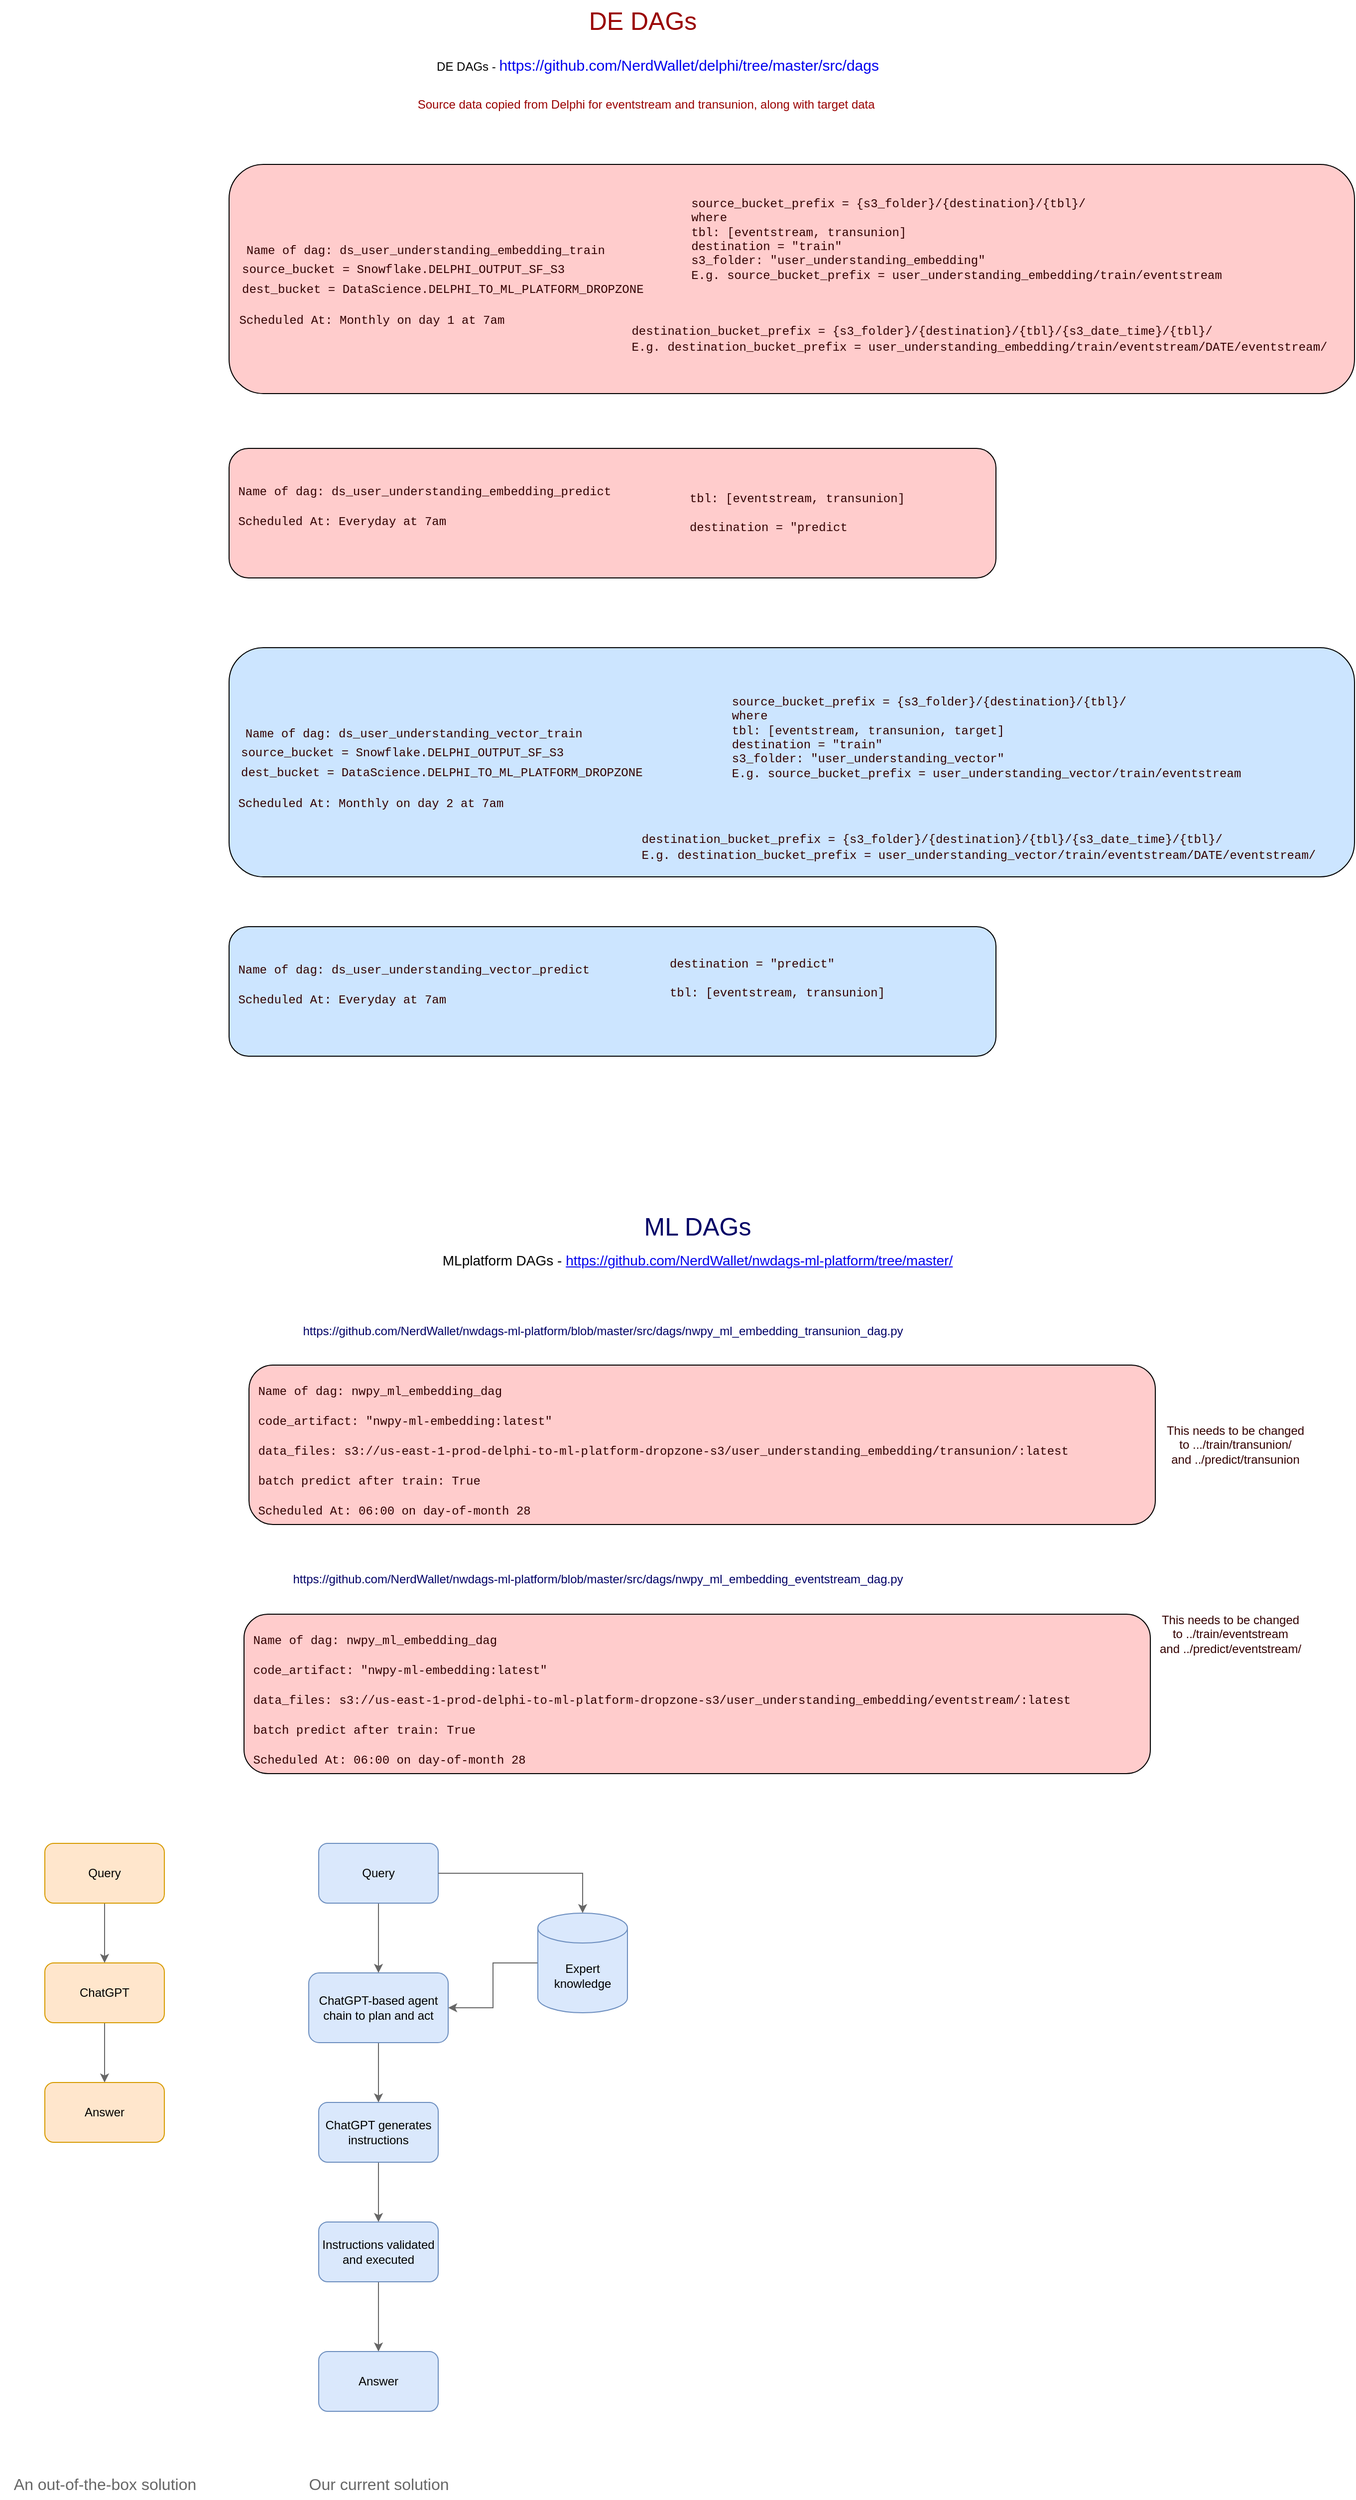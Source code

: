 <mxfile version="22.0.8" type="github">
  <diagram id="J3DCZBRzC3aoTUAwQ61n" name="Page-1">
    <mxGraphModel dx="2156" dy="1817" grid="1" gridSize="10" guides="1" tooltips="1" connect="1" arrows="1" fold="1" page="1" pageScale="1" pageWidth="850" pageHeight="1100" math="0" shadow="0">
      <root>
        <mxCell id="0" />
        <mxCell id="1" parent="0" />
        <mxCell id="DPSiODVmER1UZPMJQLEv-35" value="Source data copied from Delphi for eventstream and transunion, along with target data&amp;nbsp;" style="text;html=1;strokeColor=none;fillColor=none;align=center;verticalAlign=middle;rounded=0;labelBackgroundColor=none;fontColor=#990000;" parent="1" vertex="1">
          <mxGeometry x="150" y="-910" width="60" height="30" as="geometry" />
        </mxCell>
        <mxCell id="DPSiODVmER1UZPMJQLEv-47" style="edgeStyle=orthogonalEdgeStyle;rounded=0;orthogonalLoop=1;jettySize=auto;html=1;exitX=0;exitY=0;exitDx=63.75;exitDy=80;exitPerimeter=0;fontColor=#000000;entryX=0.703;entryY=0.986;entryDx=0;entryDy=0;entryPerimeter=0;" parent="1" edge="1">
          <mxGeometry relative="1" as="geometry">
            <mxPoint x="809.51" y="519.02" as="targetPoint" />
          </mxGeometry>
        </mxCell>
        <mxCell id="DPSiODVmER1UZPMJQLEv-51" value="&lt;font style=&quot;font-size: 14px;&quot;&gt;MLplatform DAGs - &lt;a href=&quot;https://github.com/NerdWallet/delphi/tree/master/src/dags&quot;&gt;https://github.com/NerdWallet/nwdags-ml-platform/tree/master/&lt;/a&gt;&lt;/font&gt;" style="text;html=1;align=center;verticalAlign=middle;resizable=0;points=[];autosize=1;strokeColor=none;fillColor=none;fontColor=#000000;" parent="1" vertex="1">
          <mxGeometry x="-40" y="250" width="540" height="30" as="geometry" />
        </mxCell>
        <mxCell id="DPSiODVmER1UZPMJQLEv-52" value="DE DAGs -&amp;nbsp;&lt;a style=&quot;box-sizing: inherit; text-decoration-line: none; font-family: Slack-Lato, Slack-Fractions, appleLogo, sans-serif; font-size: 15px; font-variant-ligatures: common-ligatures; text-align: left;&quot; data-remove-tab-index=&quot;true&quot; tabindex=&quot;-1&quot; rel=&quot;noopener noreferrer&quot; href=&quot;https://github.com/NerdWallet/delphi/tree/master/src/dags&quot; data-sk=&quot;tooltip_parent&quot; data-stringify-link=&quot;https://github.com/NerdWallet/delphi/tree/master/src/dags&quot; class=&quot;c-link&quot; target=&quot;_blank&quot;&gt;https://github.com/NerdWallet/delphi/tree/master/src/dags&lt;/a&gt;" style="text;html=1;align=center;verticalAlign=middle;resizable=0;points=[];autosize=1;strokeColor=none;fillColor=none;fontColor=#000000;" parent="1" vertex="1">
          <mxGeometry x="-45" y="-950" width="470" height="30" as="geometry" />
        </mxCell>
        <mxCell id="9Zdf6GrbdQyKHOPBXZbT-1" value="&lt;font color=&quot;#990000&quot; style=&quot;font-size: 25px;&quot;&gt;DE DAGs&lt;/font&gt;" style="text;html=1;align=center;verticalAlign=middle;resizable=0;points=[];autosize=1;strokeColor=none;fillColor=none;" parent="1" vertex="1">
          <mxGeometry x="110" y="-1000" width="130" height="40" as="geometry" />
        </mxCell>
        <mxCell id="9Zdf6GrbdQyKHOPBXZbT-2" value="&lt;font color=&quot;#000066&quot;&gt;ML DAGs&lt;/font&gt;" style="text;html=1;align=center;verticalAlign=middle;resizable=0;points=[];autosize=1;strokeColor=none;fillColor=none;fontSize=25;" parent="1" vertex="1">
          <mxGeometry x="165" y="210" width="130" height="40" as="geometry" />
        </mxCell>
        <mxCell id="9Zdf6GrbdQyKHOPBXZbT-4" value="&lt;span style=&quot;caret-color: rgb(165, 214, 255); font-family: ui-monospace, SFMono-Regular, &amp;quot;SF Mono&amp;quot;, Menlo, Consolas, &amp;quot;Liberation Mono&amp;quot;, monospace; font-size: 12px; text-size-adjust: auto;&quot;&gt;&lt;font color=&quot;#330000&quot;&gt;&lt;span style=&quot;white-space: pre;&quot;&gt; &lt;/span&gt;Name of dag: nwpy_ml_embedding_dag&lt;br&gt;&lt;span style=&quot;box-sizing: border-box; caret-color: rgb(201, 209, 217); text-size-adjust: auto;&quot; class=&quot;pl-s1&quot;&gt;&lt;span style=&quot;box-sizing: border-box;&quot; data-hydro-click-hmac=&quot;99df0de95a7838768272debd3a4633718ef6220060d011ebce648fd38299e85e&quot; data-hydro-click=&quot;{&amp;quot;event_type&amp;quot;:&amp;quot;code_navigation.click_on_symbol&amp;quot;,&amp;quot;payload&amp;quot;:{&amp;quot;action&amp;quot;:&amp;quot;click_on_symbol&amp;quot;,&amp;quot;repository_id&amp;quot;:171959319,&amp;quot;ref&amp;quot;:&amp;quot;master&amp;quot;,&amp;quot;language&amp;quot;:&amp;quot;Python&amp;quot;,&amp;quot;backend&amp;quot;:&amp;quot;ALEPH_PRECISE&amp;quot;,&amp;quot;code_nav_context&amp;quot;:&amp;quot;BLOB_VIEW&amp;quot;,&amp;quot;retry_backend&amp;quot;:&amp;quot;&amp;quot;,&amp;quot;originating_url&amp;quot;:&amp;quot;https://github.com/NerdWallet/nwdags-ml-platform/find-definition?q=code_artifact&amp;amp;blob_path=src%2Fdags%2Fnwpy_ml_embedding_eventstream_dag.py&amp;amp;ref=master&amp;amp;language=Python&amp;amp;row=12&amp;amp;col=0&amp;amp;code_nav_context=BLOB_VIEW&amp;quot;,&amp;quot;user_id&amp;quot;:102988599}}&quot; class=&quot;pl-token&quot;&gt;&lt;span style=&quot;white-space: pre;&quot;&gt; &lt;/span&gt;code_artifact:&lt;/span&gt;&lt;/span&gt;&lt;span style=&quot;caret-color: rgb(201, 209, 217); text-size-adjust: auto;&quot;&gt;&amp;nbsp;&lt;/span&gt;&lt;span style=&quot;box-sizing: border-box; text-size-adjust: auto;&quot; class=&quot;pl-s&quot;&gt;&quot;nwpy-ml-embedding:latest&quot;&lt;br&gt;&lt;span style=&quot;text-size-adjust: auto;&quot;&gt;&lt;span style=&quot;white-space: pre;&quot;&gt; &lt;/span&gt;data_files: s3://us-east-1-prod-delphi-to-ml-platform-dropzone-s3/user_understanding_embedding/transunion/:latest&lt;br&gt;&lt;/span&gt;&lt;/span&gt;&lt;span style=&quot;white-space: pre;&quot;&gt; &lt;/span&gt;batch predict after train: True&amp;nbsp;&lt;br&gt;&lt;/font&gt;&lt;span style=&quot;caret-color: rgb(139, 148, 158); text-size-adjust: auto;&quot;&gt;&lt;font color=&quot;#330000&quot;&gt;&lt;span style=&quot;white-space: pre;&quot;&gt; &lt;/span&gt;Scheduled At: 06:00 on day-of-month 28&lt;/font&gt;&lt;/span&gt;&lt;br&gt;&lt;/span&gt;" style="rounded=1;whiteSpace=wrap;html=1;fontSize=25;fontColor=#000066;align=left;fillColor=#FFCCCC;" parent="1" vertex="1">
          <mxGeometry x="-220" y="370" width="910" height="160" as="geometry" />
        </mxCell>
        <mxCell id="9Zdf6GrbdQyKHOPBXZbT-5" value="&lt;font style=&quot;font-size: 12px;&quot;&gt;https://github.com/NerdWallet/nwdags-ml-platform/blob/master/src/dags/nwpy_ml_embedding_transunion_dag.py&lt;/font&gt;" style="text;html=1;align=center;verticalAlign=middle;resizable=0;points=[];autosize=1;strokeColor=none;fillColor=none;fontSize=25;fontColor=#000066;" parent="1" vertex="1">
          <mxGeometry x="-180" y="310" width="630" height="40" as="geometry" />
        </mxCell>
        <mxCell id="9Zdf6GrbdQyKHOPBXZbT-6" value="https://github.com/NerdWallet/nwdags-ml-platform/blob/master/src/dags/nwpy_ml_embedding_eventstream_dag.py" style="text;html=1;align=center;verticalAlign=middle;resizable=0;points=[];autosize=1;strokeColor=none;fillColor=none;fontSize=12;fontColor=#000066;" parent="1" vertex="1">
          <mxGeometry x="-190" y="570" width="640" height="30" as="geometry" />
        </mxCell>
        <mxCell id="9Zdf6GrbdQyKHOPBXZbT-8" value="&lt;span style=&quot;caret-color: rgb(165, 214, 255); font-family: ui-monospace, SFMono-Regular, &amp;quot;SF Mono&amp;quot;, Menlo, Consolas, &amp;quot;Liberation Mono&amp;quot;, monospace; font-size: 12px; text-size-adjust: auto;&quot;&gt;&lt;font color=&quot;#330000&quot;&gt;&lt;span style=&quot;white-space: pre;&quot;&gt; &lt;/span&gt;Name of dag: nwpy_ml_embedding_dag&lt;br&gt;&lt;span style=&quot;box-sizing: border-box; caret-color: rgb(201, 209, 217); text-size-adjust: auto;&quot; class=&quot;pl-s1&quot;&gt;&lt;span style=&quot;box-sizing: border-box;&quot; data-hydro-click-hmac=&quot;99df0de95a7838768272debd3a4633718ef6220060d011ebce648fd38299e85e&quot; data-hydro-click=&quot;{&amp;quot;event_type&amp;quot;:&amp;quot;code_navigation.click_on_symbol&amp;quot;,&amp;quot;payload&amp;quot;:{&amp;quot;action&amp;quot;:&amp;quot;click_on_symbol&amp;quot;,&amp;quot;repository_id&amp;quot;:171959319,&amp;quot;ref&amp;quot;:&amp;quot;master&amp;quot;,&amp;quot;language&amp;quot;:&amp;quot;Python&amp;quot;,&amp;quot;backend&amp;quot;:&amp;quot;ALEPH_PRECISE&amp;quot;,&amp;quot;code_nav_context&amp;quot;:&amp;quot;BLOB_VIEW&amp;quot;,&amp;quot;retry_backend&amp;quot;:&amp;quot;&amp;quot;,&amp;quot;originating_url&amp;quot;:&amp;quot;https://github.com/NerdWallet/nwdags-ml-platform/find-definition?q=code_artifact&amp;amp;blob_path=src%2Fdags%2Fnwpy_ml_embedding_eventstream_dag.py&amp;amp;ref=master&amp;amp;language=Python&amp;amp;row=12&amp;amp;col=0&amp;amp;code_nav_context=BLOB_VIEW&amp;quot;,&amp;quot;user_id&amp;quot;:102988599}}&quot; class=&quot;pl-token&quot;&gt;&lt;span style=&quot;white-space: pre;&quot;&gt; &lt;/span&gt;code_artifact:&lt;/span&gt;&lt;/span&gt;&lt;span style=&quot;caret-color: rgb(201, 209, 217); text-size-adjust: auto;&quot;&gt;&amp;nbsp;&lt;/span&gt;&lt;span style=&quot;box-sizing: border-box; text-size-adjust: auto;&quot; class=&quot;pl-s&quot;&gt;&quot;nwpy-ml-embedding:latest&quot;&lt;br&gt;&lt;span style=&quot;text-size-adjust: auto;&quot;&gt;&lt;span style=&quot;white-space: pre;&quot;&gt; &lt;/span&gt;data_files: s3://us-east-1-prod-delphi-to-ml-platform-dropzone-s3/user_understanding_embedding/eventstream/:latest&lt;br&gt;&lt;/span&gt;&lt;/span&gt;&lt;span style=&quot;white-space: pre;&quot;&gt; &lt;/span&gt;batch predict after train: True&amp;nbsp;&lt;br&gt;&lt;/font&gt;&lt;span style=&quot;caret-color: rgb(139, 148, 158); text-size-adjust: auto;&quot;&gt;&lt;font color=&quot;#330000&quot;&gt;&lt;span style=&quot;white-space: pre;&quot;&gt; &lt;/span&gt;Scheduled At: 06:00 on day-of-month 28&lt;/font&gt;&lt;/span&gt;&lt;br&gt;&lt;/span&gt;" style="rounded=1;whiteSpace=wrap;html=1;fontSize=25;fontColor=#000066;align=left;fillColor=#FFCCCC;" parent="1" vertex="1">
          <mxGeometry x="-225" y="620" width="910" height="160" as="geometry" />
        </mxCell>
        <mxCell id="9Zdf6GrbdQyKHOPBXZbT-9" value="This needs to be changed &lt;br&gt;to .../train/transunion/&lt;br&gt;and ../predict/transunion" style="text;html=1;align=center;verticalAlign=middle;resizable=0;points=[];autosize=1;strokeColor=none;fillColor=none;fontSize=12;fontColor=#330000;" parent="1" vertex="1">
          <mxGeometry x="690" y="420" width="160" height="60" as="geometry" />
        </mxCell>
        <mxCell id="9Zdf6GrbdQyKHOPBXZbT-11" value="This needs to be changed&lt;br&gt;to ../train/eventstream&lt;br&gt;and ../predict/eventstream/" style="text;html=1;align=center;verticalAlign=middle;resizable=0;points=[];autosize=1;strokeColor=none;fillColor=none;fontSize=12;fontColor=#330000;" parent="1" vertex="1">
          <mxGeometry x="680" y="610" width="170" height="60" as="geometry" />
        </mxCell>
        <mxCell id="9Zdf6GrbdQyKHOPBXZbT-12" value="&lt;span style=&quot;caret-color: rgb(165, 214, 255); font-family: ui-monospace, SFMono-Regular, &amp;quot;SF Mono&amp;quot;, Menlo, Consolas, &amp;quot;Liberation Mono&amp;quot;, monospace; font-size: 12px; text-size-adjust: auto;&quot;&gt;&lt;font color=&quot;#330000&quot;&gt;&lt;span style=&quot;&quot;&gt;&lt;/span&gt;&amp;nbsp; Name of dag:&amp;nbsp;&lt;/font&gt;&lt;span style=&quot;text-size-adjust: auto;&quot;&gt;&lt;font color=&quot;#330000&quot;&gt;ds_user_understanding_embedding_train&lt;/font&gt;&lt;/span&gt;&lt;font color=&quot;#330000&quot;&gt;&lt;span style=&quot;box-sizing: border-box; text-size-adjust: auto;&quot; class=&quot;pl-s&quot;&gt;&lt;br&gt;&lt;/span&gt;&lt;/font&gt;&lt;table style=&quot;border-spacing: 0px; border-collapse: collapse; tab-size: 8; caret-color: rgb(201, 209, 217); color: rgb(201, 209, 217); font-family: -apple-system, BlinkMacSystemFont, &amp;quot;Segoe UI&amp;quot;, Helvetica, Arial, sans-serif, &amp;quot;Apple Color Emoji&amp;quot;, &amp;quot;Segoe UI Emoji&amp;quot;; font-size: 14px; text-indent: 0px; text-size-adjust: auto;&quot; data-tagsearch-path=&quot;src/dags/ds_user_understanding_embedding_train.py&quot; data-tagsearch-lang=&quot;Python&quot; data-paste-markdown-skip=&quot;&quot; data-tab-size=&quot;8&quot; class=&quot;highlight tab-size js-file-line-container js-code-nav-container js-tagsearch-file&quot;&gt;&lt;tbody style=&quot;box-sizing: border-box;&quot;&gt;&lt;tr style=&quot;box-sizing: border-box;&quot;&gt;&lt;td style=&quot;box-sizing: border-box; padding: 0px 10px; position: relative; line-height: 20px; vertical-align: top; overflow: visible; font-family: ui-monospace, SFMono-Regular, &amp;quot;SF Mono&amp;quot;, Menlo, Consolas, &amp;quot;Liberation Mono&amp;quot;, monospace; font-size: 12px; overflow-wrap: normal;&quot; class=&quot;blob-code blob-code-inner js-file-line&quot; id=&quot;LC97&quot;&gt;&lt;font color=&quot;#330000&quot;&gt;&lt;span style=&quot;box-sizing: border-box;&quot; class=&quot;pl-s1&quot;&gt;&lt;span style=&quot;box-sizing: border-box;&quot; data-hydro-click-hmac=&quot;109a80b43960c4553f395644fe2ccf0aec0a5eb89b3a8d28cb28b147ef513796&quot; data-hydro-click=&quot;{&amp;quot;event_type&amp;quot;:&amp;quot;code_navigation.click_on_symbol&amp;quot;,&amp;quot;payload&amp;quot;:{&amp;quot;action&amp;quot;:&amp;quot;click_on_symbol&amp;quot;,&amp;quot;repository_id&amp;quot;:181556173,&amp;quot;ref&amp;quot;:&amp;quot;master&amp;quot;,&amp;quot;language&amp;quot;:&amp;quot;Python&amp;quot;,&amp;quot;backend&amp;quot;:&amp;quot;ALEPH_PRECISE&amp;quot;,&amp;quot;code_nav_context&amp;quot;:&amp;quot;BLOB_VIEW&amp;quot;,&amp;quot;retry_backend&amp;quot;:&amp;quot;&amp;quot;,&amp;quot;originating_url&amp;quot;:&amp;quot;https://github.com/NerdWallet/delphi/find-definition?q=source_bucket&amp;amp;blob_path=src%2Fdags%2Fds_user_understanding_embedding_train.py&amp;amp;ref=master&amp;amp;language=Python&amp;amp;row=96&amp;amp;col=4&amp;amp;code_nav_context=BLOB_VIEW&amp;quot;,&amp;quot;user_id&amp;quot;:102988599}}&quot; class=&quot;pl-token&quot;&gt;source_bucket&lt;/span&gt;&lt;/span&gt; &lt;span style=&quot;box-sizing: border-box;&quot; class=&quot;pl-c1&quot;&gt;=&lt;/span&gt; &lt;span style=&quot;box-sizing: border-box;&quot; class=&quot;pl-v&quot;&gt;&lt;span style=&quot;box-sizing: border-box;&quot; data-hydro-click-hmac=&quot;73d62aa70737c8d351bc3a8c4cdc957c9038c24f1d045db1ce19f86236ac29a8&quot; data-hydro-click=&quot;{&amp;quot;event_type&amp;quot;:&amp;quot;code_navigation.click_on_symbol&amp;quot;,&amp;quot;payload&amp;quot;:{&amp;quot;action&amp;quot;:&amp;quot;click_on_symbol&amp;quot;,&amp;quot;repository_id&amp;quot;:181556173,&amp;quot;ref&amp;quot;:&amp;quot;master&amp;quot;,&amp;quot;language&amp;quot;:&amp;quot;Python&amp;quot;,&amp;quot;backend&amp;quot;:&amp;quot;ALEPH_PRECISE&amp;quot;,&amp;quot;code_nav_context&amp;quot;:&amp;quot;BLOB_VIEW&amp;quot;,&amp;quot;retry_backend&amp;quot;:&amp;quot;&amp;quot;,&amp;quot;originating_url&amp;quot;:&amp;quot;https://github.com/NerdWallet/delphi/find-definition?q=Snowflake&amp;amp;blob_path=src%2Fdags%2Fds_user_understanding_embedding_train.py&amp;amp;ref=master&amp;amp;language=Python&amp;amp;row=96&amp;amp;col=20&amp;amp;code_nav_context=BLOB_VIEW&amp;quot;,&amp;quot;user_id&amp;quot;:102988599}}&quot; class=&quot;pl-token&quot;&gt;Snowflake&lt;/span&gt;&lt;/span&gt;.&lt;span style=&quot;box-sizing: border-box;&quot; class=&quot;pl-v&quot;&gt;&lt;span style=&quot;box-sizing: border-box;&quot; data-hydro-click-hmac=&quot;b24b44c922259c218b8df5f90505d8a2d99cfd51ebf09edaeb7dfe16132a4b1c&quot; data-hydro-click=&quot;{&amp;quot;event_type&amp;quot;:&amp;quot;code_navigation.click_on_symbol&amp;quot;,&amp;quot;payload&amp;quot;:{&amp;quot;action&amp;quot;:&amp;quot;click_on_symbol&amp;quot;,&amp;quot;repository_id&amp;quot;:181556173,&amp;quot;ref&amp;quot;:&amp;quot;master&amp;quot;,&amp;quot;language&amp;quot;:&amp;quot;Python&amp;quot;,&amp;quot;backend&amp;quot;:&amp;quot;ALEPH_PRECISE&amp;quot;,&amp;quot;code_nav_context&amp;quot;:&amp;quot;BLOB_VIEW&amp;quot;,&amp;quot;retry_backend&amp;quot;:&amp;quot;&amp;quot;,&amp;quot;originating_url&amp;quot;:&amp;quot;https://github.com/NerdWallet/delphi/find-definition?q=DELPHI_OUTPUT_SF_S3&amp;amp;blob_path=src%2Fdags%2Fds_user_understanding_embedding_train.py&amp;amp;ref=master&amp;amp;language=Python&amp;amp;row=96&amp;amp;col=30&amp;amp;code_nav_context=BLOB_VIEW&amp;quot;,&amp;quot;user_id&amp;quot;:102988599}}&quot; class=&quot;pl-token&quot;&gt;DELPHI_OUTPUT_SF_S3&lt;br&gt;&lt;/span&gt;&lt;/span&gt;dest_bucket&amp;nbsp;&lt;/font&gt;&lt;span style=&quot;color: rgb(51, 0, 0); box-sizing: border-box;&quot; class=&quot;pl-c1&quot;&gt;=&lt;/span&gt;&lt;span style=&quot;color: rgb(51, 0, 0);&quot;&gt;&amp;nbsp;&lt;/span&gt;&lt;span style=&quot;color: rgb(51, 0, 0); box-sizing: border-box;&quot; class=&quot;pl-v&quot;&gt;DataScience&lt;/span&gt;&lt;span style=&quot;color: rgb(51, 0, 0);&quot;&gt;.&lt;/span&gt;&lt;span style=&quot;color: rgb(51, 0, 0); box-sizing: border-box;&quot; class=&quot;pl-v&quot;&gt;DELPHI_TO_ML_PLATFORM_DROPZONE&lt;/span&gt;&lt;br&gt;&lt;font style=&quot;caret-color: rgb(165, 214, 255);&quot; color=&quot;#330000&quot;&gt;&lt;/font&gt;&lt;/td&gt;&lt;/tr&gt;&lt;/tbody&gt;&lt;/table&gt;&lt;font color=&quot;#330000&quot;&gt;&lt;span style=&quot;caret-color: rgb(139, 148, 158); text-size-adjust: auto;&quot;&gt;&amp;nbsp;Scheduled At:&amp;nbsp;&lt;/span&gt;&lt;span style=&quot;caret-color: rgb(139, 148, 158); text-size-adjust: auto;&quot;&gt;Monthly on day 1 at 7am&lt;/span&gt;&lt;/font&gt;&lt;br&gt;&lt;/span&gt;" style="rounded=1;whiteSpace=wrap;html=1;fontSize=25;fontColor=#000066;align=left;labelBackgroundColor=none;labelBorderColor=#FFCCCC;fillColor=#FFCCCC;" parent="1" vertex="1">
          <mxGeometry x="-240" y="-835" width="1130" height="230" as="geometry" />
        </mxCell>
        <mxCell id="9Zdf6GrbdQyKHOPBXZbT-13" value="&lt;div style=&quot;text-align: left;&quot;&gt;&lt;span style=&quot;font-family: ui-monospace, SFMono-Regular, &amp;quot;SF Mono&amp;quot;, Menlo, Consolas, &amp;quot;Liberation Mono&amp;quot;, monospace; caret-color: rgb(165, 214, 255); background-color: initial;&quot;&gt;source_bucket_prefix = {s3_folder}/{destination}/{tbl}/&amp;nbsp;&lt;/span&gt;&lt;/div&gt;&lt;span style=&quot;caret-color: rgb(165, 214, 255); font-family: ui-monospace, SFMono-Regular, &amp;quot;SF Mono&amp;quot;, Menlo, Consolas, &amp;quot;Liberation Mono&amp;quot;, monospace; text-size-adjust: auto;&quot;&gt;&lt;div style=&quot;text-align: left;&quot;&gt;&lt;span style=&quot;background-color: initial;&quot;&gt;where&lt;/span&gt;&lt;/div&gt;&lt;div style=&quot;text-align: left;&quot;&gt;&lt;span style=&quot;background-color: initial;&quot;&gt;tbl: [eventstream, transunion]&lt;/span&gt;&lt;/div&gt;&lt;span style=&quot;box-sizing: border-box; caret-color: rgb(201, 209, 217); text-size-adjust: auto;&quot; class=&quot;pl-s1&quot;&gt;&lt;div style=&quot;text-align: left;&quot;&gt;&lt;span style=&quot;background-color: initial; box-sizing: border-box; text-size-adjust: auto;&quot; class=&quot;pl-s1&quot;&gt;&lt;span style=&quot;box-sizing: border-box;&quot; data-hydro-click-hmac=&quot;4c4b5418053c10e5418f59fdbc634f6265f1a797ad5dd90bd82aa4c5bea79886&quot; data-hydro-click=&quot;{&amp;quot;event_type&amp;quot;:&amp;quot;code_navigation.click_on_symbol&amp;quot;,&amp;quot;payload&amp;quot;:{&amp;quot;action&amp;quot;:&amp;quot;click_on_symbol&amp;quot;,&amp;quot;repository_id&amp;quot;:181556173,&amp;quot;ref&amp;quot;:&amp;quot;master&amp;quot;,&amp;quot;language&amp;quot;:&amp;quot;Python&amp;quot;,&amp;quot;backend&amp;quot;:&amp;quot;ALEPH_PRECISE&amp;quot;,&amp;quot;code_nav_context&amp;quot;:&amp;quot;BLOB_VIEW&amp;quot;,&amp;quot;retry_backend&amp;quot;:&amp;quot;&amp;quot;,&amp;quot;originating_url&amp;quot;:&amp;quot;https://github.com/NerdWallet/delphi/find-definition?q=destination&amp;amp;blob_path=src%2Fdags%2Fds_user_understanding_embedding_train.py&amp;amp;ref=master&amp;amp;language=Python&amp;amp;row=34&amp;amp;col=0&amp;amp;code_nav_context=BLOB_VIEW&amp;quot;,&amp;quot;user_id&amp;quot;:102988599}}&quot; class=&quot;pl-token&quot;&gt;destination&lt;/span&gt;&lt;/span&gt;&lt;span style=&quot;background-color: initial; text-size-adjust: auto;&quot;&gt; &lt;/span&gt;&lt;span style=&quot;caret-color: rgb(165, 214, 255); background-color: initial; box-sizing: border-box; text-size-adjust: auto;&quot; class=&quot;pl-c1&quot;&gt;=&lt;/span&gt;&lt;span style=&quot;background-color: initial; text-size-adjust: auto;&quot;&gt; &lt;/span&gt;&lt;span style=&quot;caret-color: rgb(165, 214, 255); background-color: initial; box-sizing: border-box; text-size-adjust: auto;&quot; class=&quot;pl-s&quot;&gt;&quot;train&quot;&lt;/span&gt;&lt;/div&gt;&lt;/span&gt;&lt;span style=&quot;box-sizing: border-box; text-size-adjust: auto;&quot; class=&quot;pl-s&quot;&gt;&lt;div style=&quot;text-align: left;&quot;&gt;&lt;span style=&quot;background-color: initial; box-sizing: border-box; text-size-adjust: auto;&quot; class=&quot;pl-s&quot;&gt;s3_folder&lt;/span&gt;&lt;span style=&quot;background-color: initial; caret-color: rgb(201, 209, 217); text-size-adjust: auto;&quot;&gt;: &lt;/span&gt;&lt;span style=&quot;background-color: initial; box-sizing: border-box; text-size-adjust: auto;&quot; class=&quot;pl-s&quot;&gt;&quot;user_understanding_embedding&quot;&lt;/span&gt;&lt;/div&gt;&lt;div style=&quot;text-align: left;&quot;&gt;E.g. source_bucket_prefix = user_understanding_embedding/train/eventstream&lt;/div&gt;&lt;/span&gt;&lt;/span&gt;" style="text;html=1;align=center;verticalAlign=middle;resizable=0;points=[];autosize=1;strokeColor=none;fillColor=none;fontSize=12;fontColor=#330000;" parent="1" vertex="1">
          <mxGeometry x="210" y="-810" width="560" height="100" as="geometry" />
        </mxCell>
        <mxCell id="9Zdf6GrbdQyKHOPBXZbT-14" value="&lt;span style=&quot;caret-color: rgb(165, 214, 255); font-family: ui-monospace, SFMono-Regular, &amp;quot;SF Mono&amp;quot;, Menlo, Consolas, &amp;quot;Liberation Mono&amp;quot;, monospace; text-size-adjust: auto;&quot;&gt;&amp;nbsp;destination_bucket_prefix = {s3_folder}/{destination}/{tbl}/{s3_date_time}/{tbl}/&lt;br&gt;&amp;nbsp;E.g. destination_bucket_prefix = user_understanding_embedding/train/eventstream/DATE/eventstream/&lt;br&gt;&lt;/span&gt;" style="text;html=1;align=left;verticalAlign=middle;resizable=0;points=[];autosize=1;strokeColor=none;fillColor=none;fontSize=12;fontColor=#330000;" parent="1" vertex="1">
          <mxGeometry x="155" y="-680" width="730" height="40" as="geometry" />
        </mxCell>
        <mxCell id="9Zdf6GrbdQyKHOPBXZbT-18" value="&lt;div style=&quot;&quot;&gt;&lt;span style=&quot;caret-color: rgb(139, 148, 158); font-family: ui-monospace, SFMono-Regular, &amp;quot;SF Mono&amp;quot;, Menlo, Consolas, &amp;quot;Liberation Mono&amp;quot;, monospace;&quot;&gt;&amp;nbsp;&lt;/span&gt;&lt;font style=&quot;background-color: initial; font-family: ui-monospace, SFMono-Regular, &amp;quot;SF Mono&amp;quot;, Menlo, Consolas, &amp;quot;Liberation Mono&amp;quot;, monospace; caret-color: rgb(165, 214, 255);&quot; color=&quot;#330000&quot;&gt;Name of dag:&amp;nbsp;&lt;/font&gt;&lt;span style=&quot;background-color: initial; color: rgb(0, 0, 102); font-family: ui-monospace, SFMono-Regular, &amp;quot;SF Mono&amp;quot;, Menlo, Consolas, &amp;quot;Liberation Mono&amp;quot;, monospace; caret-color: rgb(165, 214, 255); text-size-adjust: auto;&quot;&gt;&lt;font color=&quot;#330000&quot;&gt;ds_user_understanding_embedding_predict&lt;/font&gt;&lt;/span&gt;&lt;br&gt;&lt;/div&gt;&lt;div style=&quot;&quot;&gt;&lt;span style=&quot;background-color: initial; color: rgb(0, 0, 102); font-family: ui-monospace, SFMono-Regular, &amp;quot;SF Mono&amp;quot;, Menlo, Consolas, &amp;quot;Liberation Mono&amp;quot;, monospace; caret-color: rgb(165, 214, 255); text-size-adjust: auto;&quot;&gt;&lt;font color=&quot;#330000&quot;&gt;&lt;br&gt;&lt;/font&gt;&lt;/span&gt;&lt;/div&gt;&lt;span style=&quot;text-align: center; color: rgb(0, 0, 102); font-family: ui-monospace, SFMono-Regular, &amp;quot;SF Mono&amp;quot;, Menlo, Consolas, &amp;quot;Liberation Mono&amp;quot;, monospace; caret-color: rgb(165, 214, 255); text-size-adjust: auto;&quot;&gt;&lt;/span&gt;&lt;span style=&quot;color: rgb(0, 0, 102); font-family: ui-monospace, SFMono-Regular, &amp;quot;SF Mono&amp;quot;, Menlo, Consolas, &amp;quot;Liberation Mono&amp;quot;, monospace; font-size: 12px; font-style: normal; font-variant-ligatures: normal; font-variant-caps: normal; font-weight: 400; letter-spacing: normal; orphans: 2; text-indent: 0px; text-transform: none; widows: 2; word-spacing: 0px; -webkit-text-stroke-width: 0px; caret-color: rgb(165, 214, 255); background-color: rgb(248, 249, 250); text-decoration-thickness: initial; text-decoration-style: initial; text-decoration-color: initial; text-size-adjust: auto;&quot;&gt;&lt;span style=&quot;color: rgb(51, 0, 0); caret-color: rgb(139, 148, 158); text-size-adjust: auto;&quot;&gt;&lt;div style=&quot;&quot;&gt;&lt;span style=&quot;text-size-adjust: auto;&quot;&gt;&amp;nbsp;Scheduled At:&amp;nbsp;&lt;/span&gt;&lt;span style=&quot;text-size-adjust: auto;&quot;&gt;Everyday at 7am&amp;nbsp;&lt;/span&gt;&lt;/div&gt;&lt;/span&gt;&lt;/span&gt;&lt;font face=&quot;ui-monospace, SFMono-Regular, SF Mono, Menlo, Consolas, Liberation Mono, monospace&quot; style=&quot;orphans: 2; text-indent: 0px; widows: 2; background-color: rgb(248, 249, 250); text-decoration-thickness: initial; text-decoration-style: initial; text-decoration-color: initial;&quot;&gt;&lt;div style=&quot;caret-color: rgb(165, 214, 255);&quot;&gt;&lt;br&gt;&lt;/div&gt;&lt;/font&gt;" style="rounded=1;whiteSpace=wrap;html=1;labelBackgroundColor=none;fontSize=12;fontColor=#330000;align=left;fillColor=#FFCCCC;" parent="1" vertex="1">
          <mxGeometry x="-240" y="-550" width="770" height="130" as="geometry" />
        </mxCell>
        <mxCell id="9Zdf6GrbdQyKHOPBXZbT-19" value="&lt;span style=&quot;font-family: ui-monospace, SFMono-Regular, &amp;quot;SF Mono&amp;quot;, Menlo, Consolas, &amp;quot;Liberation Mono&amp;quot;, monospace; box-sizing: border-box; text-size-adjust: auto;&quot; class=&quot;pl-s1&quot;&gt;&lt;div style=&quot;text-align: left;&quot;&gt;&lt;span style=&quot;caret-color: rgb(201, 209, 217); background-color: initial; box-sizing: border-box; text-size-adjust: auto;&quot; class=&quot;pl-s1&quot;&gt;tbl: [eventstream, transunion]&lt;/span&gt;&lt;/div&gt;&lt;div style=&quot;text-align: left;&quot;&gt;&lt;span style=&quot;caret-color: rgb(201, 209, 217); background-color: initial; box-sizing: border-box; text-size-adjust: auto;&quot; class=&quot;pl-s1&quot;&gt;&lt;br&gt;&lt;/span&gt;&lt;/div&gt;&lt;div style=&quot;text-align: left;&quot;&gt;&lt;span style=&quot;caret-color: rgb(201, 209, 217); background-color: initial; box-sizing: border-box; text-size-adjust: auto;&quot; class=&quot;pl-s1&quot;&gt;destination&lt;/span&gt;&lt;span style=&quot;caret-color: rgb(201, 209, 217); background-color: initial; text-size-adjust: auto;&quot;&gt;&amp;nbsp;&lt;/span&gt;&lt;span style=&quot;caret-color: rgb(165, 214, 255); background-color: initial; box-sizing: border-box; text-size-adjust: auto;&quot; class=&quot;pl-c1&quot;&gt;=&lt;/span&gt;&lt;span style=&quot;background-color: initial; text-size-adjust: auto;&quot;&gt;&lt;span style=&quot;caret-color: rgb(201, 209, 217);&quot;&gt;&amp;nbsp;&lt;/span&gt;&lt;span style=&quot;caret-color: rgb(165, 214, 255);&quot;&gt;&quot;predict&lt;/span&gt;&lt;/span&gt;&lt;/div&gt;&lt;/span&gt;&lt;span style=&quot;font-family: ui-monospace, SFMono-Regular, &amp;quot;SF Mono&amp;quot;, Menlo, Consolas, &amp;quot;Liberation Mono&amp;quot;, monospace; caret-color: rgb(165, 214, 255); box-sizing: border-box; text-size-adjust: auto;&quot; class=&quot;pl-s&quot;&gt;&lt;/span&gt;" style="text;html=1;align=center;verticalAlign=middle;resizable=0;points=[];autosize=1;strokeColor=none;fillColor=none;fontSize=12;fontColor=#330000;" parent="1" vertex="1">
          <mxGeometry x="210" y="-515" width="240" height="60" as="geometry" />
        </mxCell>
        <mxCell id="9Zdf6GrbdQyKHOPBXZbT-20" value="&lt;span style=&quot;caret-color: rgb(165, 214, 255); font-family: ui-monospace, SFMono-Regular, &amp;quot;SF Mono&amp;quot;, Menlo, Consolas, &amp;quot;Liberation Mono&amp;quot;, monospace; font-size: 12px; text-size-adjust: auto;&quot;&gt;&lt;font color=&quot;#330000&quot;&gt;&lt;span style=&quot;&quot;&gt;&lt;/span&gt;&amp;nbsp; Name of dag:&amp;nbsp;&lt;/font&gt;&lt;span style=&quot;text-size-adjust: auto;&quot;&gt;&lt;font color=&quot;#330000&quot;&gt;ds_user_understanding_vector_train&lt;/font&gt;&lt;/span&gt;&lt;font color=&quot;#330000&quot;&gt;&lt;span style=&quot;box-sizing: border-box; text-size-adjust: auto;&quot; class=&quot;pl-s&quot;&gt;&lt;br&gt;&lt;/span&gt;&lt;/font&gt;&lt;table style=&quot;border-spacing: 0px; border-collapse: collapse; tab-size: 8; caret-color: rgb(201, 209, 217); color: rgb(201, 209, 217); font-family: -apple-system, BlinkMacSystemFont, &amp;quot;Segoe UI&amp;quot;, Helvetica, Arial, sans-serif, &amp;quot;Apple Color Emoji&amp;quot;, &amp;quot;Segoe UI Emoji&amp;quot;; font-size: 14px; text-indent: 0px; text-size-adjust: auto;&quot; data-tagsearch-path=&quot;src/dags/ds_user_understanding_embedding_train.py&quot; data-tagsearch-lang=&quot;Python&quot; data-paste-markdown-skip=&quot;&quot; data-tab-size=&quot;8&quot; class=&quot;highlight tab-size js-file-line-container js-code-nav-container js-tagsearch-file&quot;&gt;&lt;tbody style=&quot;box-sizing: border-box;&quot;&gt;&lt;tr style=&quot;box-sizing: border-box;&quot;&gt;&lt;td style=&quot;box-sizing: border-box; padding: 0px 10px; position: relative; line-height: 20px; vertical-align: top; overflow: visible; font-family: ui-monospace, SFMono-Regular, &amp;quot;SF Mono&amp;quot;, Menlo, Consolas, &amp;quot;Liberation Mono&amp;quot;, monospace; font-size: 12px; overflow-wrap: normal;&quot; class=&quot;blob-code blob-code-inner js-file-line&quot; id=&quot;LC97&quot;&gt;&lt;font color=&quot;#330000&quot;&gt;&lt;span style=&quot;box-sizing: border-box;&quot; class=&quot;pl-s1&quot;&gt;&lt;span style=&quot;box-sizing: border-box;&quot; data-hydro-click-hmac=&quot;109a80b43960c4553f395644fe2ccf0aec0a5eb89b3a8d28cb28b147ef513796&quot; data-hydro-click=&quot;{&amp;quot;event_type&amp;quot;:&amp;quot;code_navigation.click_on_symbol&amp;quot;,&amp;quot;payload&amp;quot;:{&amp;quot;action&amp;quot;:&amp;quot;click_on_symbol&amp;quot;,&amp;quot;repository_id&amp;quot;:181556173,&amp;quot;ref&amp;quot;:&amp;quot;master&amp;quot;,&amp;quot;language&amp;quot;:&amp;quot;Python&amp;quot;,&amp;quot;backend&amp;quot;:&amp;quot;ALEPH_PRECISE&amp;quot;,&amp;quot;code_nav_context&amp;quot;:&amp;quot;BLOB_VIEW&amp;quot;,&amp;quot;retry_backend&amp;quot;:&amp;quot;&amp;quot;,&amp;quot;originating_url&amp;quot;:&amp;quot;https://github.com/NerdWallet/delphi/find-definition?q=source_bucket&amp;amp;blob_path=src%2Fdags%2Fds_user_understanding_embedding_train.py&amp;amp;ref=master&amp;amp;language=Python&amp;amp;row=96&amp;amp;col=4&amp;amp;code_nav_context=BLOB_VIEW&amp;quot;,&amp;quot;user_id&amp;quot;:102988599}}&quot; class=&quot;pl-token&quot;&gt;source_bucket&lt;/span&gt;&lt;/span&gt; &lt;span style=&quot;box-sizing: border-box;&quot; class=&quot;pl-c1&quot;&gt;=&lt;/span&gt; &lt;span style=&quot;box-sizing: border-box;&quot; class=&quot;pl-v&quot;&gt;&lt;span style=&quot;box-sizing: border-box;&quot; data-hydro-click-hmac=&quot;73d62aa70737c8d351bc3a8c4cdc957c9038c24f1d045db1ce19f86236ac29a8&quot; data-hydro-click=&quot;{&amp;quot;event_type&amp;quot;:&amp;quot;code_navigation.click_on_symbol&amp;quot;,&amp;quot;payload&amp;quot;:{&amp;quot;action&amp;quot;:&amp;quot;click_on_symbol&amp;quot;,&amp;quot;repository_id&amp;quot;:181556173,&amp;quot;ref&amp;quot;:&amp;quot;master&amp;quot;,&amp;quot;language&amp;quot;:&amp;quot;Python&amp;quot;,&amp;quot;backend&amp;quot;:&amp;quot;ALEPH_PRECISE&amp;quot;,&amp;quot;code_nav_context&amp;quot;:&amp;quot;BLOB_VIEW&amp;quot;,&amp;quot;retry_backend&amp;quot;:&amp;quot;&amp;quot;,&amp;quot;originating_url&amp;quot;:&amp;quot;https://github.com/NerdWallet/delphi/find-definition?q=Snowflake&amp;amp;blob_path=src%2Fdags%2Fds_user_understanding_embedding_train.py&amp;amp;ref=master&amp;amp;language=Python&amp;amp;row=96&amp;amp;col=20&amp;amp;code_nav_context=BLOB_VIEW&amp;quot;,&amp;quot;user_id&amp;quot;:102988599}}&quot; class=&quot;pl-token&quot;&gt;Snowflake&lt;/span&gt;&lt;/span&gt;.&lt;span style=&quot;box-sizing: border-box;&quot; class=&quot;pl-v&quot;&gt;&lt;span style=&quot;box-sizing: border-box;&quot; data-hydro-click-hmac=&quot;b24b44c922259c218b8df5f90505d8a2d99cfd51ebf09edaeb7dfe16132a4b1c&quot; data-hydro-click=&quot;{&amp;quot;event_type&amp;quot;:&amp;quot;code_navigation.click_on_symbol&amp;quot;,&amp;quot;payload&amp;quot;:{&amp;quot;action&amp;quot;:&amp;quot;click_on_symbol&amp;quot;,&amp;quot;repository_id&amp;quot;:181556173,&amp;quot;ref&amp;quot;:&amp;quot;master&amp;quot;,&amp;quot;language&amp;quot;:&amp;quot;Python&amp;quot;,&amp;quot;backend&amp;quot;:&amp;quot;ALEPH_PRECISE&amp;quot;,&amp;quot;code_nav_context&amp;quot;:&amp;quot;BLOB_VIEW&amp;quot;,&amp;quot;retry_backend&amp;quot;:&amp;quot;&amp;quot;,&amp;quot;originating_url&amp;quot;:&amp;quot;https://github.com/NerdWallet/delphi/find-definition?q=DELPHI_OUTPUT_SF_S3&amp;amp;blob_path=src%2Fdags%2Fds_user_understanding_embedding_train.py&amp;amp;ref=master&amp;amp;language=Python&amp;amp;row=96&amp;amp;col=30&amp;amp;code_nav_context=BLOB_VIEW&amp;quot;,&amp;quot;user_id&amp;quot;:102988599}}&quot; class=&quot;pl-token&quot;&gt;DELPHI_OUTPUT_SF_S3&lt;br&gt;&lt;/span&gt;&lt;/span&gt;dest_bucket&amp;nbsp;&lt;/font&gt;&lt;span style=&quot;color: rgb(51, 0, 0); box-sizing: border-box;&quot; class=&quot;pl-c1&quot;&gt;=&lt;/span&gt;&lt;span style=&quot;color: rgb(51, 0, 0);&quot;&gt;&amp;nbsp;&lt;/span&gt;&lt;span style=&quot;color: rgb(51, 0, 0); box-sizing: border-box;&quot; class=&quot;pl-v&quot;&gt;DataScience&lt;/span&gt;&lt;span style=&quot;color: rgb(51, 0, 0);&quot;&gt;.&lt;/span&gt;&lt;span style=&quot;color: rgb(51, 0, 0); box-sizing: border-box;&quot; class=&quot;pl-v&quot;&gt;DELPHI_TO_ML_PLATFORM_DROPZONE&lt;/span&gt;&lt;br&gt;&lt;font style=&quot;caret-color: rgb(165, 214, 255);&quot; color=&quot;#330000&quot;&gt;&lt;/font&gt;&lt;/td&gt;&lt;/tr&gt;&lt;/tbody&gt;&lt;/table&gt;&lt;font color=&quot;#330000&quot;&gt;&lt;span style=&quot;caret-color: rgb(139, 148, 158); text-size-adjust: auto;&quot;&gt;&amp;nbsp;Scheduled At:&amp;nbsp;&lt;/span&gt;&lt;span style=&quot;caret-color: rgb(139, 148, 158); text-size-adjust: auto;&quot;&gt;Monthly on day 2 at 7am&lt;/span&gt;&lt;/font&gt;&lt;br&gt;&lt;/span&gt;" style="rounded=1;whiteSpace=wrap;html=1;fontSize=25;fontColor=#000066;align=left;fillColor=#CCE5FF;" parent="1" vertex="1">
          <mxGeometry x="-240" y="-350" width="1130" height="230" as="geometry" />
        </mxCell>
        <mxCell id="9Zdf6GrbdQyKHOPBXZbT-22" value="&lt;div style=&quot;text-align: left;&quot;&gt;&lt;span style=&quot;font-family: ui-monospace, SFMono-Regular, &amp;quot;SF Mono&amp;quot;, Menlo, Consolas, &amp;quot;Liberation Mono&amp;quot;, monospace; caret-color: rgb(165, 214, 255); background-color: initial;&quot;&gt;source_bucket_prefix = {s3_folder}/{destination}/{tbl}/&amp;nbsp;&lt;/span&gt;&lt;/div&gt;&lt;span style=&quot;caret-color: rgb(165, 214, 255); font-family: ui-monospace, SFMono-Regular, &amp;quot;SF Mono&amp;quot;, Menlo, Consolas, &amp;quot;Liberation Mono&amp;quot;, monospace; text-size-adjust: auto;&quot;&gt;&lt;div style=&quot;text-align: left;&quot;&gt;&lt;span style=&quot;background-color: initial;&quot;&gt;where&lt;/span&gt;&lt;/div&gt;&lt;div style=&quot;text-align: left;&quot;&gt;&lt;span style=&quot;background-color: initial;&quot;&gt;tbl: [eventstream, transunion, target]&lt;/span&gt;&lt;/div&gt;&lt;span style=&quot;box-sizing: border-box; caret-color: rgb(201, 209, 217); text-size-adjust: auto;&quot; class=&quot;pl-s1&quot;&gt;&lt;div style=&quot;text-align: left;&quot;&gt;&lt;span style=&quot;background-color: initial; box-sizing: border-box; text-size-adjust: auto;&quot; class=&quot;pl-s1&quot;&gt;&lt;span style=&quot;box-sizing: border-box;&quot; data-hydro-click-hmac=&quot;4c4b5418053c10e5418f59fdbc634f6265f1a797ad5dd90bd82aa4c5bea79886&quot; data-hydro-click=&quot;{&amp;quot;event_type&amp;quot;:&amp;quot;code_navigation.click_on_symbol&amp;quot;,&amp;quot;payload&amp;quot;:{&amp;quot;action&amp;quot;:&amp;quot;click_on_symbol&amp;quot;,&amp;quot;repository_id&amp;quot;:181556173,&amp;quot;ref&amp;quot;:&amp;quot;master&amp;quot;,&amp;quot;language&amp;quot;:&amp;quot;Python&amp;quot;,&amp;quot;backend&amp;quot;:&amp;quot;ALEPH_PRECISE&amp;quot;,&amp;quot;code_nav_context&amp;quot;:&amp;quot;BLOB_VIEW&amp;quot;,&amp;quot;retry_backend&amp;quot;:&amp;quot;&amp;quot;,&amp;quot;originating_url&amp;quot;:&amp;quot;https://github.com/NerdWallet/delphi/find-definition?q=destination&amp;amp;blob_path=src%2Fdags%2Fds_user_understanding_embedding_train.py&amp;amp;ref=master&amp;amp;language=Python&amp;amp;row=34&amp;amp;col=0&amp;amp;code_nav_context=BLOB_VIEW&amp;quot;,&amp;quot;user_id&amp;quot;:102988599}}&quot; class=&quot;pl-token&quot;&gt;destination&lt;/span&gt;&lt;/span&gt;&lt;span style=&quot;background-color: initial; text-size-adjust: auto;&quot;&gt; &lt;/span&gt;&lt;span style=&quot;caret-color: rgb(165, 214, 255); background-color: initial; box-sizing: border-box; text-size-adjust: auto;&quot; class=&quot;pl-c1&quot;&gt;=&lt;/span&gt;&lt;span style=&quot;background-color: initial; text-size-adjust: auto;&quot;&gt; &lt;/span&gt;&lt;span style=&quot;caret-color: rgb(165, 214, 255); background-color: initial; box-sizing: border-box; text-size-adjust: auto;&quot; class=&quot;pl-s&quot;&gt;&quot;train&quot;&lt;/span&gt;&lt;/div&gt;&lt;/span&gt;&lt;span style=&quot;box-sizing: border-box; text-size-adjust: auto;&quot; class=&quot;pl-s&quot;&gt;&lt;div style=&quot;text-align: left;&quot;&gt;&lt;span style=&quot;background-color: initial; box-sizing: border-box; text-size-adjust: auto;&quot; class=&quot;pl-s&quot;&gt;s3_folder&lt;/span&gt;&lt;span style=&quot;background-color: initial; caret-color: rgb(201, 209, 217); text-size-adjust: auto;&quot;&gt;: &lt;/span&gt;&lt;span style=&quot;background-color: initial; box-sizing: border-box; text-size-adjust: auto;&quot; class=&quot;pl-s&quot;&gt;&quot;user_understanding_vector&quot;&lt;/span&gt;&lt;/div&gt;&lt;div style=&quot;text-align: left;&quot;&gt;E.g. source_bucket_prefix = user_understanding_vector/train/eventstream&lt;/div&gt;&lt;/span&gt;&lt;/span&gt;" style="text;html=1;align=center;verticalAlign=middle;resizable=0;points=[];autosize=1;strokeColor=none;fillColor=none;fontSize=12;fontColor=#330000;" parent="1" vertex="1">
          <mxGeometry x="250" y="-310" width="540" height="100" as="geometry" />
        </mxCell>
        <mxCell id="9Zdf6GrbdQyKHOPBXZbT-23" value="&lt;span style=&quot;caret-color: rgb(165, 214, 255); font-family: ui-monospace, SFMono-Regular, &amp;quot;SF Mono&amp;quot;, Menlo, Consolas, &amp;quot;Liberation Mono&amp;quot;, monospace; text-size-adjust: auto;&quot;&gt;&amp;nbsp;destination_bucket_prefix = {s3_folder}/{destination}/{tbl}/{s3_date_time}/{tbl}/&lt;br&gt;&amp;nbsp;E.g. destination_bucket_prefix = user_understanding_vector/train/eventstream/DATE/eventstream/&lt;br&gt;&lt;/span&gt;" style="text;html=1;align=left;verticalAlign=middle;resizable=0;points=[];autosize=1;strokeColor=none;fillColor=none;fontSize=12;fontColor=#330000;" parent="1" vertex="1">
          <mxGeometry x="165" y="-170" width="710" height="40" as="geometry" />
        </mxCell>
        <mxCell id="9Zdf6GrbdQyKHOPBXZbT-24" value="&lt;div style=&quot;&quot;&gt;&lt;span style=&quot;caret-color: rgb(139, 148, 158); font-family: ui-monospace, SFMono-Regular, &amp;quot;SF Mono&amp;quot;, Menlo, Consolas, &amp;quot;Liberation Mono&amp;quot;, monospace;&quot;&gt;&amp;nbsp;&lt;/span&gt;&lt;font style=&quot;background-color: initial; font-family: ui-monospace, SFMono-Regular, &amp;quot;SF Mono&amp;quot;, Menlo, Consolas, &amp;quot;Liberation Mono&amp;quot;, monospace; caret-color: rgb(165, 214, 255);&quot; color=&quot;#330000&quot;&gt;Name of dag:&amp;nbsp;&lt;/font&gt;&lt;span style=&quot;background-color: initial; color: rgb(0, 0, 102); font-family: ui-monospace, SFMono-Regular, &amp;quot;SF Mono&amp;quot;, Menlo, Consolas, &amp;quot;Liberation Mono&amp;quot;, monospace; caret-color: rgb(165, 214, 255); text-size-adjust: auto;&quot;&gt;&lt;font color=&quot;#330000&quot;&gt;ds_user_understanding_vector_predict&lt;/font&gt;&lt;/span&gt;&lt;br&gt;&lt;/div&gt;&lt;div style=&quot;&quot;&gt;&lt;span style=&quot;background-color: initial; color: rgb(0, 0, 102); font-family: ui-monospace, SFMono-Regular, &amp;quot;SF Mono&amp;quot;, Menlo, Consolas, &amp;quot;Liberation Mono&amp;quot;, monospace; caret-color: rgb(165, 214, 255); text-size-adjust: auto;&quot;&gt;&lt;font color=&quot;#330000&quot;&gt;&lt;br&gt;&lt;/font&gt;&lt;/span&gt;&lt;/div&gt;&lt;span style=&quot;text-align: center; color: rgb(0, 0, 102); font-family: ui-monospace, SFMono-Regular, &amp;quot;SF Mono&amp;quot;, Menlo, Consolas, &amp;quot;Liberation Mono&amp;quot;, monospace; caret-color: rgb(165, 214, 255); text-size-adjust: auto;&quot;&gt;&lt;/span&gt;&lt;span style=&quot;color: rgb(0, 0, 102); font-family: ui-monospace, SFMono-Regular, &amp;quot;SF Mono&amp;quot;, Menlo, Consolas, &amp;quot;Liberation Mono&amp;quot;, monospace; font-size: 12px; font-style: normal; font-variant-ligatures: normal; font-variant-caps: normal; font-weight: 400; letter-spacing: normal; orphans: 2; text-indent: 0px; text-transform: none; widows: 2; word-spacing: 0px; -webkit-text-stroke-width: 0px; caret-color: rgb(165, 214, 255); background-color: rgb(248, 249, 250); text-decoration-thickness: initial; text-decoration-style: initial; text-decoration-color: initial; text-size-adjust: auto;&quot;&gt;&lt;span style=&quot;color: rgb(51, 0, 0); caret-color: rgb(139, 148, 158); text-size-adjust: auto;&quot;&gt;&lt;div style=&quot;&quot;&gt;&lt;span style=&quot;text-size-adjust: auto;&quot;&gt;&amp;nbsp;Scheduled At:&amp;nbsp;&lt;/span&gt;&lt;span style=&quot;text-size-adjust: auto;&quot;&gt;Everyday at 7am&amp;nbsp;&lt;/span&gt;&lt;/div&gt;&lt;/span&gt;&lt;/span&gt;&lt;font face=&quot;ui-monospace, SFMono-Regular, SF Mono, Menlo, Consolas, Liberation Mono, monospace&quot; style=&quot;orphans: 2; text-indent: 0px; widows: 2; background-color: rgb(248, 249, 250); text-decoration-thickness: initial; text-decoration-style: initial; text-decoration-color: initial;&quot;&gt;&lt;div style=&quot;caret-color: rgb(165, 214, 255);&quot;&gt;&lt;br&gt;&lt;/div&gt;&lt;/font&gt;" style="rounded=1;whiteSpace=wrap;html=1;labelBackgroundColor=none;fontSize=12;fontColor=#330000;align=left;fillColor=#CCE5FF;" parent="1" vertex="1">
          <mxGeometry x="-240" y="-70" width="770" height="130" as="geometry" />
        </mxCell>
        <mxCell id="9Zdf6GrbdQyKHOPBXZbT-25" value="&lt;span style=&quot;font-family: ui-monospace, SFMono-Regular, &amp;quot;SF Mono&amp;quot;, Menlo, Consolas, &amp;quot;Liberation Mono&amp;quot;, monospace; box-sizing: border-box; text-size-adjust: auto;&quot; class=&quot;pl-s1&quot;&gt;&lt;div style=&quot;text-align: left;&quot;&gt;&lt;span style=&quot;caret-color: rgb(201, 209, 217); background-color: initial; box-sizing: border-box; text-size-adjust: auto;&quot; class=&quot;pl-s1&quot;&gt;&lt;br&gt;&lt;/span&gt;&lt;/div&gt;&lt;div style=&quot;text-align: left;&quot;&gt;&lt;span style=&quot;caret-color: rgb(201, 209, 217); background-color: initial; box-sizing: border-box; text-size-adjust: auto;&quot; class=&quot;pl-s1&quot;&gt;destination&lt;/span&gt;&lt;span style=&quot;caret-color: rgb(201, 209, 217); background-color: initial; text-size-adjust: auto;&quot;&gt;&amp;nbsp;&lt;/span&gt;&lt;span style=&quot;caret-color: rgb(165, 214, 255); background-color: initial; box-sizing: border-box; text-size-adjust: auto;&quot; class=&quot;pl-c1&quot;&gt;=&lt;/span&gt;&lt;span style=&quot;background-color: initial; text-size-adjust: auto;&quot;&gt;&lt;span style=&quot;caret-color: rgb(201, 209, 217);&quot;&gt;&amp;nbsp;&lt;/span&gt;&lt;span style=&quot;caret-color: rgb(165, 214, 255);&quot;&gt;&quot;predict&quot;&lt;/span&gt;&lt;/span&gt;&lt;/div&gt;&lt;/span&gt;&lt;span style=&quot;font-family: ui-monospace, SFMono-Regular, &amp;quot;SF Mono&amp;quot;, Menlo, Consolas, &amp;quot;Liberation Mono&amp;quot;, monospace; caret-color: rgb(165, 214, 255); box-sizing: border-box; text-size-adjust: auto;&quot; class=&quot;pl-s&quot;&gt;&lt;br&gt;&lt;div style=&quot;text-align: left;&quot;&gt;&lt;span style=&quot;background-color: initial;&quot;&gt;tbl: [eventstream, transunion]&lt;/span&gt;&lt;/div&gt;&lt;span style=&quot;box-sizing: border-box; caret-color: rgb(201, 209, 217); text-size-adjust: auto;&quot; class=&quot;pl-s1&quot;&gt;&lt;/span&gt;&lt;/span&gt;" style="text;html=1;align=center;verticalAlign=middle;resizable=0;points=[];autosize=1;strokeColor=none;fillColor=none;fontSize=12;fontColor=#330000;" parent="1" vertex="1">
          <mxGeometry x="190" y="-60" width="240" height="70" as="geometry" />
        </mxCell>
        <mxCell id="q0qtHnd0g4DtTxXgwpJ6-10" style="edgeStyle=orthogonalEdgeStyle;rounded=0;orthogonalLoop=1;jettySize=auto;html=1;entryX=0.5;entryY=0;entryDx=0;entryDy=0;strokeColor=#666666;" edge="1" parent="1" source="q0qtHnd0g4DtTxXgwpJ6-1" target="q0qtHnd0g4DtTxXgwpJ6-2">
          <mxGeometry relative="1" as="geometry">
            <mxPoint x="-365" y="940" as="targetPoint" />
          </mxGeometry>
        </mxCell>
        <mxCell id="q0qtHnd0g4DtTxXgwpJ6-1" value="Query" style="rounded=1;whiteSpace=wrap;html=1;strokeColor=#d79b00;fillColor=#ffe6cc;" vertex="1" parent="1">
          <mxGeometry x="-425" y="850" width="120" height="60" as="geometry" />
        </mxCell>
        <mxCell id="q0qtHnd0g4DtTxXgwpJ6-11" style="edgeStyle=orthogonalEdgeStyle;rounded=0;orthogonalLoop=1;jettySize=auto;html=1;entryX=0.5;entryY=0;entryDx=0;entryDy=0;strokeColor=#666666;" edge="1" parent="1" source="q0qtHnd0g4DtTxXgwpJ6-2" target="q0qtHnd0g4DtTxXgwpJ6-3">
          <mxGeometry relative="1" as="geometry" />
        </mxCell>
        <mxCell id="q0qtHnd0g4DtTxXgwpJ6-2" value="ChatGPT" style="rounded=1;whiteSpace=wrap;html=1;strokeColor=#d79b00;fillColor=#ffe6cc;" vertex="1" parent="1">
          <mxGeometry x="-425" y="970" width="120" height="60" as="geometry" />
        </mxCell>
        <mxCell id="q0qtHnd0g4DtTxXgwpJ6-3" value="Answer" style="rounded=1;whiteSpace=wrap;html=1;strokeColor=#d79b00;fillColor=#ffe6cc;" vertex="1" parent="1">
          <mxGeometry x="-425" y="1090" width="120" height="60" as="geometry" />
        </mxCell>
        <mxCell id="q0qtHnd0g4DtTxXgwpJ6-14" style="edgeStyle=orthogonalEdgeStyle;rounded=0;orthogonalLoop=1;jettySize=auto;html=1;entryX=0.5;entryY=0;entryDx=0;entryDy=0;strokeColor=#666666;" edge="1" parent="1" source="q0qtHnd0g4DtTxXgwpJ6-4" target="q0qtHnd0g4DtTxXgwpJ6-6">
          <mxGeometry relative="1" as="geometry" />
        </mxCell>
        <mxCell id="q0qtHnd0g4DtTxXgwpJ6-4" value="Query" style="rounded=1;whiteSpace=wrap;html=1;strokeColor=#6c8ebf;fillColor=#dae8fc;" vertex="1" parent="1">
          <mxGeometry x="-150" y="850" width="120" height="60" as="geometry" />
        </mxCell>
        <mxCell id="q0qtHnd0g4DtTxXgwpJ6-13" style="edgeStyle=orthogonalEdgeStyle;rounded=0;orthogonalLoop=1;jettySize=auto;html=1;entryX=1;entryY=0.5;entryDx=0;entryDy=0;strokeColor=#666666;" edge="1" parent="1" source="q0qtHnd0g4DtTxXgwpJ6-5" target="q0qtHnd0g4DtTxXgwpJ6-6">
          <mxGeometry relative="1" as="geometry" />
        </mxCell>
        <mxCell id="q0qtHnd0g4DtTxXgwpJ6-5" value="Expert knowledge" style="shape=cylinder3;whiteSpace=wrap;html=1;boundedLbl=1;backgroundOutline=1;size=15;strokeColor=#6c8ebf;fillColor=#dae8fc;" vertex="1" parent="1">
          <mxGeometry x="70" y="920" width="90" height="100" as="geometry" />
        </mxCell>
        <mxCell id="q0qtHnd0g4DtTxXgwpJ6-15" style="edgeStyle=orthogonalEdgeStyle;rounded=0;orthogonalLoop=1;jettySize=auto;html=1;entryX=0.5;entryY=0;entryDx=0;entryDy=0;strokeColor=#666666;" edge="1" parent="1" source="q0qtHnd0g4DtTxXgwpJ6-6" target="q0qtHnd0g4DtTxXgwpJ6-7">
          <mxGeometry relative="1" as="geometry" />
        </mxCell>
        <mxCell id="q0qtHnd0g4DtTxXgwpJ6-6" value="ChatGPT-based agent chain to plan and act" style="rounded=1;whiteSpace=wrap;html=1;strokeColor=#6c8ebf;fillColor=#dae8fc;" vertex="1" parent="1">
          <mxGeometry x="-160" y="980" width="140" height="70" as="geometry" />
        </mxCell>
        <mxCell id="q0qtHnd0g4DtTxXgwpJ6-16" style="edgeStyle=orthogonalEdgeStyle;rounded=0;orthogonalLoop=1;jettySize=auto;html=1;entryX=0.5;entryY=0;entryDx=0;entryDy=0;strokeColor=#666666;" edge="1" parent="1" source="q0qtHnd0g4DtTxXgwpJ6-7" target="q0qtHnd0g4DtTxXgwpJ6-8">
          <mxGeometry relative="1" as="geometry" />
        </mxCell>
        <mxCell id="q0qtHnd0g4DtTxXgwpJ6-7" value="ChatGPT generates instructions" style="rounded=1;whiteSpace=wrap;html=1;strokeColor=#6c8ebf;fillColor=#dae8fc;" vertex="1" parent="1">
          <mxGeometry x="-150" y="1110" width="120" height="60" as="geometry" />
        </mxCell>
        <mxCell id="q0qtHnd0g4DtTxXgwpJ6-17" style="edgeStyle=orthogonalEdgeStyle;rounded=0;orthogonalLoop=1;jettySize=auto;html=1;entryX=0.5;entryY=0;entryDx=0;entryDy=0;strokeColor=#666666;" edge="1" parent="1" source="q0qtHnd0g4DtTxXgwpJ6-8" target="q0qtHnd0g4DtTxXgwpJ6-9">
          <mxGeometry relative="1" as="geometry" />
        </mxCell>
        <mxCell id="q0qtHnd0g4DtTxXgwpJ6-8" value="Instructions validated and executed" style="rounded=1;whiteSpace=wrap;html=1;strokeColor=#6c8ebf;fillColor=#dae8fc;" vertex="1" parent="1">
          <mxGeometry x="-150" y="1230" width="120" height="60" as="geometry" />
        </mxCell>
        <mxCell id="q0qtHnd0g4DtTxXgwpJ6-9" value="Answer" style="rounded=1;whiteSpace=wrap;html=1;strokeColor=#6c8ebf;fillColor=#dae8fc;" vertex="1" parent="1">
          <mxGeometry x="-150" y="1360" width="120" height="60" as="geometry" />
        </mxCell>
        <mxCell id="q0qtHnd0g4DtTxXgwpJ6-12" style="edgeStyle=orthogonalEdgeStyle;rounded=0;orthogonalLoop=1;jettySize=auto;html=1;entryX=0.5;entryY=0;entryDx=0;entryDy=0;entryPerimeter=0;strokeColor=#666666;" edge="1" parent="1" source="q0qtHnd0g4DtTxXgwpJ6-4" target="q0qtHnd0g4DtTxXgwpJ6-5">
          <mxGeometry relative="1" as="geometry" />
        </mxCell>
        <mxCell id="q0qtHnd0g4DtTxXgwpJ6-18" value="&lt;font color=&quot;#666666&quot; style=&quot;font-size: 16px;&quot;&gt;An out-of-the-box solution&lt;/font&gt;" style="text;html=1;align=center;verticalAlign=middle;resizable=0;points=[];autosize=1;strokeColor=none;fillColor=none;" vertex="1" parent="1">
          <mxGeometry x="-470" y="1478" width="210" height="30" as="geometry" />
        </mxCell>
        <mxCell id="q0qtHnd0g4DtTxXgwpJ6-19" value="&lt;font color=&quot;#666666&quot; style=&quot;font-size: 16px;&quot;&gt;Our current solution&lt;/font&gt;" style="text;html=1;align=center;verticalAlign=middle;resizable=0;points=[];autosize=1;strokeColor=none;fillColor=none;" vertex="1" parent="1">
          <mxGeometry x="-170" y="1478" width="160" height="30" as="geometry" />
        </mxCell>
      </root>
    </mxGraphModel>
  </diagram>
</mxfile>
